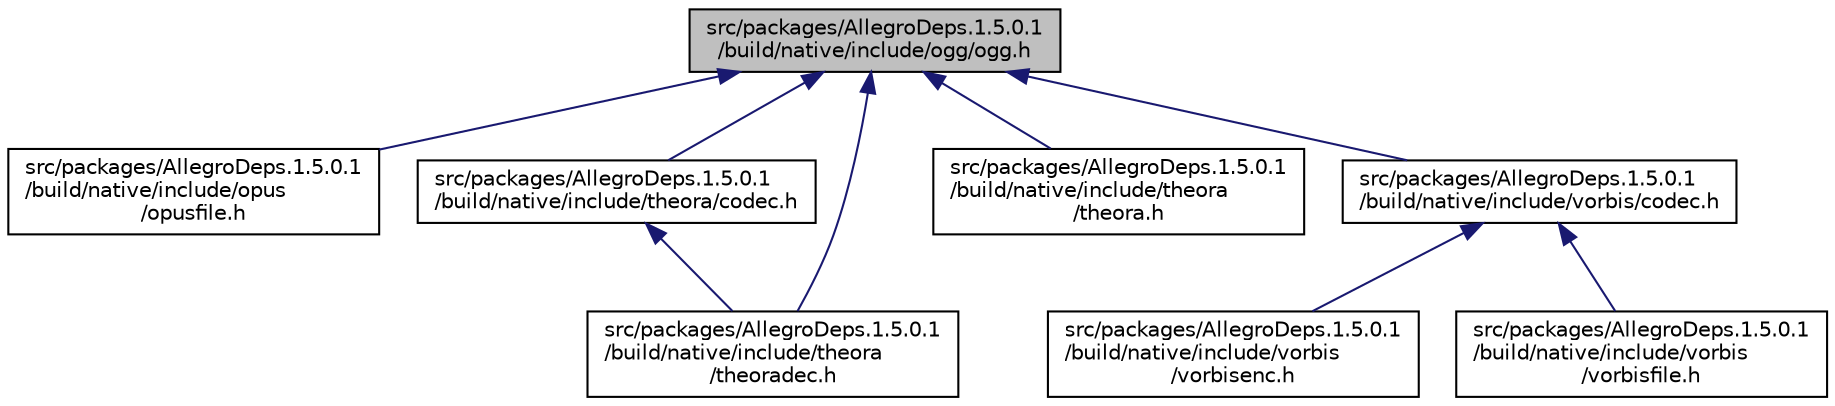 digraph "src/packages/AllegroDeps.1.5.0.1/build/native/include/ogg/ogg.h"
{
  edge [fontname="Helvetica",fontsize="10",labelfontname="Helvetica",labelfontsize="10"];
  node [fontname="Helvetica",fontsize="10",shape=record];
  Node4 [label="src/packages/AllegroDeps.1.5.0.1\l/build/native/include/ogg/ogg.h",height=0.2,width=0.4,color="black", fillcolor="grey75", style="filled", fontcolor="black"];
  Node4 -> Node5 [dir="back",color="midnightblue",fontsize="10",style="solid",fontname="Helvetica"];
  Node5 [label="src/packages/AllegroDeps.1.5.0.1\l/build/native/include/opus\l/opusfile.h",height=0.2,width=0.4,color="black", fillcolor="white", style="filled",URL="$opusfile_8h.html"];
  Node4 -> Node6 [dir="back",color="midnightblue",fontsize="10",style="solid",fontname="Helvetica"];
  Node6 [label="src/packages/AllegroDeps.1.5.0.1\l/build/native/include/theora/codec.h",height=0.2,width=0.4,color="black", fillcolor="white", style="filled",URL="$theora_2codec_8h.html"];
  Node6 -> Node7 [dir="back",color="midnightblue",fontsize="10",style="solid",fontname="Helvetica"];
  Node7 [label="src/packages/AllegroDeps.1.5.0.1\l/build/native/include/theora\l/theoradec.h",height=0.2,width=0.4,color="black", fillcolor="white", style="filled",URL="$theoradec_8h.html"];
  Node4 -> Node8 [dir="back",color="midnightblue",fontsize="10",style="solid",fontname="Helvetica"];
  Node8 [label="src/packages/AllegroDeps.1.5.0.1\l/build/native/include/theora\l/theora.h",height=0.2,width=0.4,color="black", fillcolor="white", style="filled",URL="$theora_8h.html"];
  Node4 -> Node7 [dir="back",color="midnightblue",fontsize="10",style="solid",fontname="Helvetica"];
  Node4 -> Node9 [dir="back",color="midnightblue",fontsize="10",style="solid",fontname="Helvetica"];
  Node9 [label="src/packages/AllegroDeps.1.5.0.1\l/build/native/include/vorbis/codec.h",height=0.2,width=0.4,color="black", fillcolor="white", style="filled",URL="$vorbis_2codec_8h.html"];
  Node9 -> Node10 [dir="back",color="midnightblue",fontsize="10",style="solid",fontname="Helvetica"];
  Node10 [label="src/packages/AllegroDeps.1.5.0.1\l/build/native/include/vorbis\l/vorbisenc.h",height=0.2,width=0.4,color="black", fillcolor="white", style="filled",URL="$vorbisenc_8h.html"];
  Node9 -> Node11 [dir="back",color="midnightblue",fontsize="10",style="solid",fontname="Helvetica"];
  Node11 [label="src/packages/AllegroDeps.1.5.0.1\l/build/native/include/vorbis\l/vorbisfile.h",height=0.2,width=0.4,color="black", fillcolor="white", style="filled",URL="$vorbisfile_8h.html"];
}
